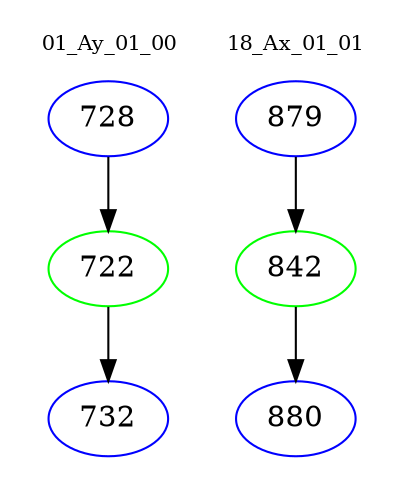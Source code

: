 digraph{
subgraph cluster_0 {
color = white
label = "01_Ay_01_00";
fontsize=10;
T0_728 [label="728", color="blue"]
T0_728 -> T0_722 [color="black"]
T0_722 [label="722", color="green"]
T0_722 -> T0_732 [color="black"]
T0_732 [label="732", color="blue"]
}
subgraph cluster_1 {
color = white
label = "18_Ax_01_01";
fontsize=10;
T1_879 [label="879", color="blue"]
T1_879 -> T1_842 [color="black"]
T1_842 [label="842", color="green"]
T1_842 -> T1_880 [color="black"]
T1_880 [label="880", color="blue"]
}
}
